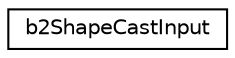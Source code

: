 digraph "Graphical Class Hierarchy"
{
 // LATEX_PDF_SIZE
  edge [fontname="Helvetica",fontsize="10",labelfontname="Helvetica",labelfontsize="10"];
  node [fontname="Helvetica",fontsize="10",shape=record];
  rankdir="LR";
  Node0 [label="b2ShapeCastInput",height=0.2,width=0.4,color="black", fillcolor="white", style="filled",URL="$structb2ShapeCastInput.html",tooltip="Input parameters for b2ShapeCast."];
}
